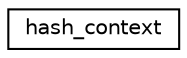 digraph "Graphical Class Hierarchy"
{
 // LATEX_PDF_SIZE
  edge [fontname="Helvetica",fontsize="10",labelfontname="Helvetica",labelfontsize="10"];
  node [fontname="Helvetica",fontsize="10",shape=record];
  rankdir="LR";
  Node0 [label="hash_context",height=0.2,width=0.4,color="black", fillcolor="white", style="filled",URL="$structhash__context.html",tooltip=" "];
}
